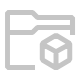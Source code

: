 <mxfile version="21.7.5" type="device">
  <diagram id="Y64w0C8IqMCm3uuTVkDE" name="dark">
    <mxGraphModel dx="574" dy="303" grid="1" gridSize="10" guides="1" tooltips="1" connect="1" arrows="1" fold="1" page="1" pageScale="1" pageWidth="850" pageHeight="1100" math="0" shadow="0">
      <root>
        <mxCell id="0" />
        <mxCell id="1" parent="0" />
        <mxCell id="J3yBA2ZQgVyTy1g-9HSi-3" value="" style="group" vertex="1" connectable="0" parent="1">
          <mxGeometry width="40" height="40" as="geometry" />
        </mxCell>
        <mxCell id="J3yBA2ZQgVyTy1g-9HSi-1" value="" style="shape=image;verticalLabelPosition=bottom;labelBackgroundColor=default;verticalAlign=top;aspect=fixed;imageAspect=0;image=data:image/svg+xml,PHN2ZyB4bWxucz0iaHR0cDovL3d3dy53My5vcmcvMjAwMC9zdmciIHZpZXdCb3g9IjAgMCAxNiAxNiIgaGVpZ2h0PSIxZW0iIHdpZHRoPSIxZW0iPiYjeGE7ICAgIDxwYXRoIGQ9Im0xMy41MSA0bC01LTNoLTFsLTUgM2wtLjQ5Ljg2djZsLjQ5Ljg1bDUgM2gxbDUtM2wuNDktLjg1di02TDEzLjUxIDR6bS02IDkuNTZsLTQuNS0yLjdWNS43bDQuNSAyLjQ1djUuNDF6TTMuMjcgNC43bDQuNzQtMi44NGw0Ljc0IDIuODRsLTQuNzQgMi41OUwzLjI3IDQuN3ptOS43NCA2LjE2bC00LjUgMi43VjguMTVsNC41LTIuNDV2NS4xNnoiIGZpbGw9IiNDNUM1QzUiIHN0cm9rZT0iI0M1QzVDNSIgc3Ryb2tlLXdpZHRoPSIxIi8+JiN4YTs8L3N2Zz4=;" vertex="1" parent="J3yBA2ZQgVyTy1g-9HSi-3">
          <mxGeometry x="18" y="16" width="20" height="20" as="geometry" />
        </mxCell>
        <mxCell id="J3yBA2ZQgVyTy1g-9HSi-2" value="" style="shape=image;verticalLabelPosition=bottom;labelBackgroundColor=default;verticalAlign=top;aspect=fixed;imageAspect=0;image=data:image/svg+xml,PHN2ZyB4bWxucz0iaHR0cDovL3d3dy53My5vcmcvMjAwMC9zdmciIHZpZXdCb3g9IjAgMCAxNiAxNiIgaGVpZ2h0PSIxZW0iIHdpZHRoPSIxZW0iPiYjeGE7ICAgIDxnIGZpbGw9IiNDNUM1QzUiPiYjeGE7ICAgICAgICA8cGF0aCBjbGlwLXJ1bGU9ImV2ZW5vZGQiIGQ9Ik03LjcxIDNoNi43OWwuNTEuNVY3SDE0VjUuOTlINy42OWwtLjg2Ljg2bC0uMzUuMTVIMS45OXY2SDd2MUgxLjUxbC0uNS0uNXYtMTFsLjUtLjVoNWwuMzUuMTVsLjg1Ljg1Wm0tLjIyIDJoNi41bC4wMS0uOTlINy41bC0uMzYtLjE1bC0uODUtLjg1SDJ2M2g0LjI4bC44Ni0uODZsLjM1LS4xNVoiIGZpbGwtcnVsZT0iZXZlbm9kZCIvPiYjeGE7ICAgIDwvZz4mI3hhOzwvc3ZnPg==;" vertex="1" parent="J3yBA2ZQgVyTy1g-9HSi-3">
          <mxGeometry width="40" height="40" as="geometry" />
        </mxCell>
      </root>
    </mxGraphModel>
  </diagram>
</mxfile>
